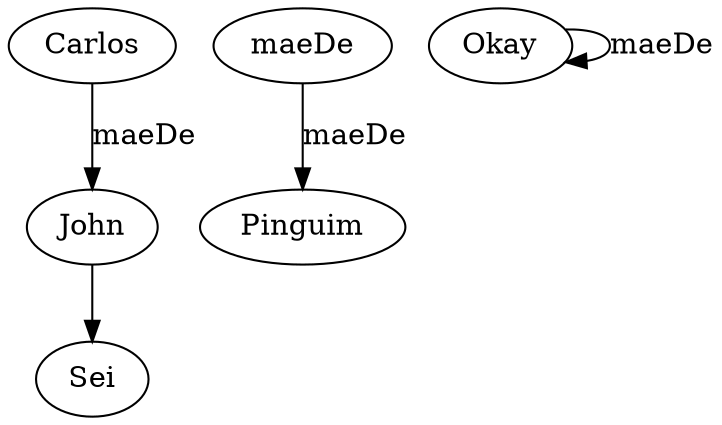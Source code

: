 digraph familytree {
	Carlos -> John [label = maeDe] 
	John -> Sei la [label = maeDe] 
	Sei la -> Pinguim [label = maeDe] 
	Okay -> Okay [label = maeDe] 
}
